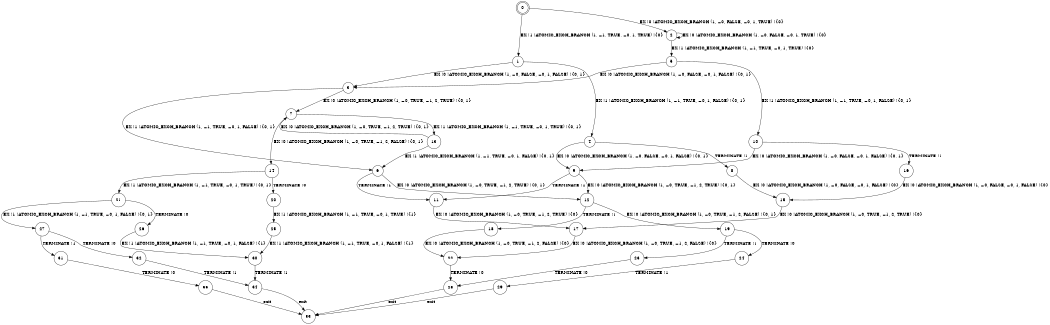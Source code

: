 digraph BCG {
size = "7, 10.5";
center = TRUE;
node [shape = circle];
0 [peripheries = 2];
0 -> 1 [label = "EX !1 !ATOMIC_EXCH_BRANCH (1, +1, TRUE, +0, 1, TRUE) !{0}"];
0 -> 2 [label = "EX !0 !ATOMIC_EXCH_BRANCH (1, +0, FALSE, +0, 1, TRUE) !{0}"];
1 -> 3 [label = "EX !0 !ATOMIC_EXCH_BRANCH (1, +0, FALSE, +0, 1, FALSE) !{0, 1}"];
1 -> 4 [label = "EX !1 !ATOMIC_EXCH_BRANCH (1, +1, TRUE, +0, 1, FALSE) !{0, 1}"];
2 -> 5 [label = "EX !1 !ATOMIC_EXCH_BRANCH (1, +1, TRUE, +0, 1, TRUE) !{0}"];
2 -> 2 [label = "EX !0 !ATOMIC_EXCH_BRANCH (1, +0, FALSE, +0, 1, TRUE) !{0}"];
3 -> 6 [label = "EX !1 !ATOMIC_EXCH_BRANCH (1, +1, TRUE, +0, 1, FALSE) !{0, 1}"];
3 -> 7 [label = "EX !0 !ATOMIC_EXCH_BRANCH (1, +0, TRUE, +1, 2, TRUE) !{0, 1}"];
4 -> 8 [label = "TERMINATE !1"];
4 -> 9 [label = "EX !0 !ATOMIC_EXCH_BRANCH (1, +0, FALSE, +0, 1, FALSE) !{0, 1}"];
5 -> 10 [label = "EX !1 !ATOMIC_EXCH_BRANCH (1, +1, TRUE, +0, 1, FALSE) !{0, 1}"];
5 -> 3 [label = "EX !0 !ATOMIC_EXCH_BRANCH (1, +0, FALSE, +0, 1, FALSE) !{0, 1}"];
6 -> 11 [label = "TERMINATE !1"];
6 -> 12 [label = "EX !0 !ATOMIC_EXCH_BRANCH (1, +0, TRUE, +1, 2, TRUE) !{0, 1}"];
7 -> 13 [label = "EX !1 !ATOMIC_EXCH_BRANCH (1, +1, TRUE, +0, 1, TRUE) !{0, 1}"];
7 -> 14 [label = "EX !0 !ATOMIC_EXCH_BRANCH (1, +0, TRUE, +1, 2, FALSE) !{0, 1}"];
8 -> 15 [label = "EX !0 !ATOMIC_EXCH_BRANCH (1, +0, FALSE, +0, 1, FALSE) !{0}"];
9 -> 11 [label = "TERMINATE !1"];
9 -> 12 [label = "EX !0 !ATOMIC_EXCH_BRANCH (1, +0, TRUE, +1, 2, TRUE) !{0, 1}"];
10 -> 16 [label = "TERMINATE !1"];
10 -> 9 [label = "EX !0 !ATOMIC_EXCH_BRANCH (1, +0, FALSE, +0, 1, FALSE) !{0, 1}"];
11 -> 17 [label = "EX !0 !ATOMIC_EXCH_BRANCH (1, +0, TRUE, +1, 2, TRUE) !{0}"];
12 -> 18 [label = "TERMINATE !1"];
12 -> 19 [label = "EX !0 !ATOMIC_EXCH_BRANCH (1, +0, TRUE, +1, 2, FALSE) !{0, 1}"];
13 -> 6 [label = "EX !1 !ATOMIC_EXCH_BRANCH (1, +1, TRUE, +0, 1, FALSE) !{0, 1}"];
13 -> 7 [label = "EX !0 !ATOMIC_EXCH_BRANCH (1, +0, TRUE, +1, 2, TRUE) !{0, 1}"];
14 -> 20 [label = "TERMINATE !0"];
14 -> 21 [label = "EX !1 !ATOMIC_EXCH_BRANCH (1, +1, TRUE, +0, 1, TRUE) !{0, 1}"];
15 -> 17 [label = "EX !0 !ATOMIC_EXCH_BRANCH (1, +0, TRUE, +1, 2, TRUE) !{0}"];
16 -> 15 [label = "EX !0 !ATOMIC_EXCH_BRANCH (1, +0, FALSE, +0, 1, FALSE) !{0}"];
17 -> 22 [label = "EX !0 !ATOMIC_EXCH_BRANCH (1, +0, TRUE, +1, 2, FALSE) !{0}"];
18 -> 22 [label = "EX !0 !ATOMIC_EXCH_BRANCH (1, +0, TRUE, +1, 2, FALSE) !{0}"];
19 -> 23 [label = "TERMINATE !1"];
19 -> 24 [label = "TERMINATE !0"];
20 -> 25 [label = "EX !1 !ATOMIC_EXCH_BRANCH (1, +1, TRUE, +0, 1, TRUE) !{1}"];
21 -> 26 [label = "TERMINATE !0"];
21 -> 27 [label = "EX !1 !ATOMIC_EXCH_BRANCH (1, +1, TRUE, +0, 1, FALSE) !{0, 1}"];
22 -> 28 [label = "TERMINATE !0"];
23 -> 28 [label = "TERMINATE !0"];
24 -> 29 [label = "TERMINATE !1"];
25 -> 30 [label = "EX !1 !ATOMIC_EXCH_BRANCH (1, +1, TRUE, +0, 1, FALSE) !{1}"];
26 -> 30 [label = "EX !1 !ATOMIC_EXCH_BRANCH (1, +1, TRUE, +0, 1, FALSE) !{1}"];
27 -> 31 [label = "TERMINATE !1"];
27 -> 32 [label = "TERMINATE !0"];
28 -> 33 [label = "exit"];
29 -> 33 [label = "exit"];
30 -> 34 [label = "TERMINATE !1"];
31 -> 35 [label = "TERMINATE !0"];
32 -> 34 [label = "TERMINATE !1"];
34 -> 33 [label = "exit"];
35 -> 33 [label = "exit"];
}

